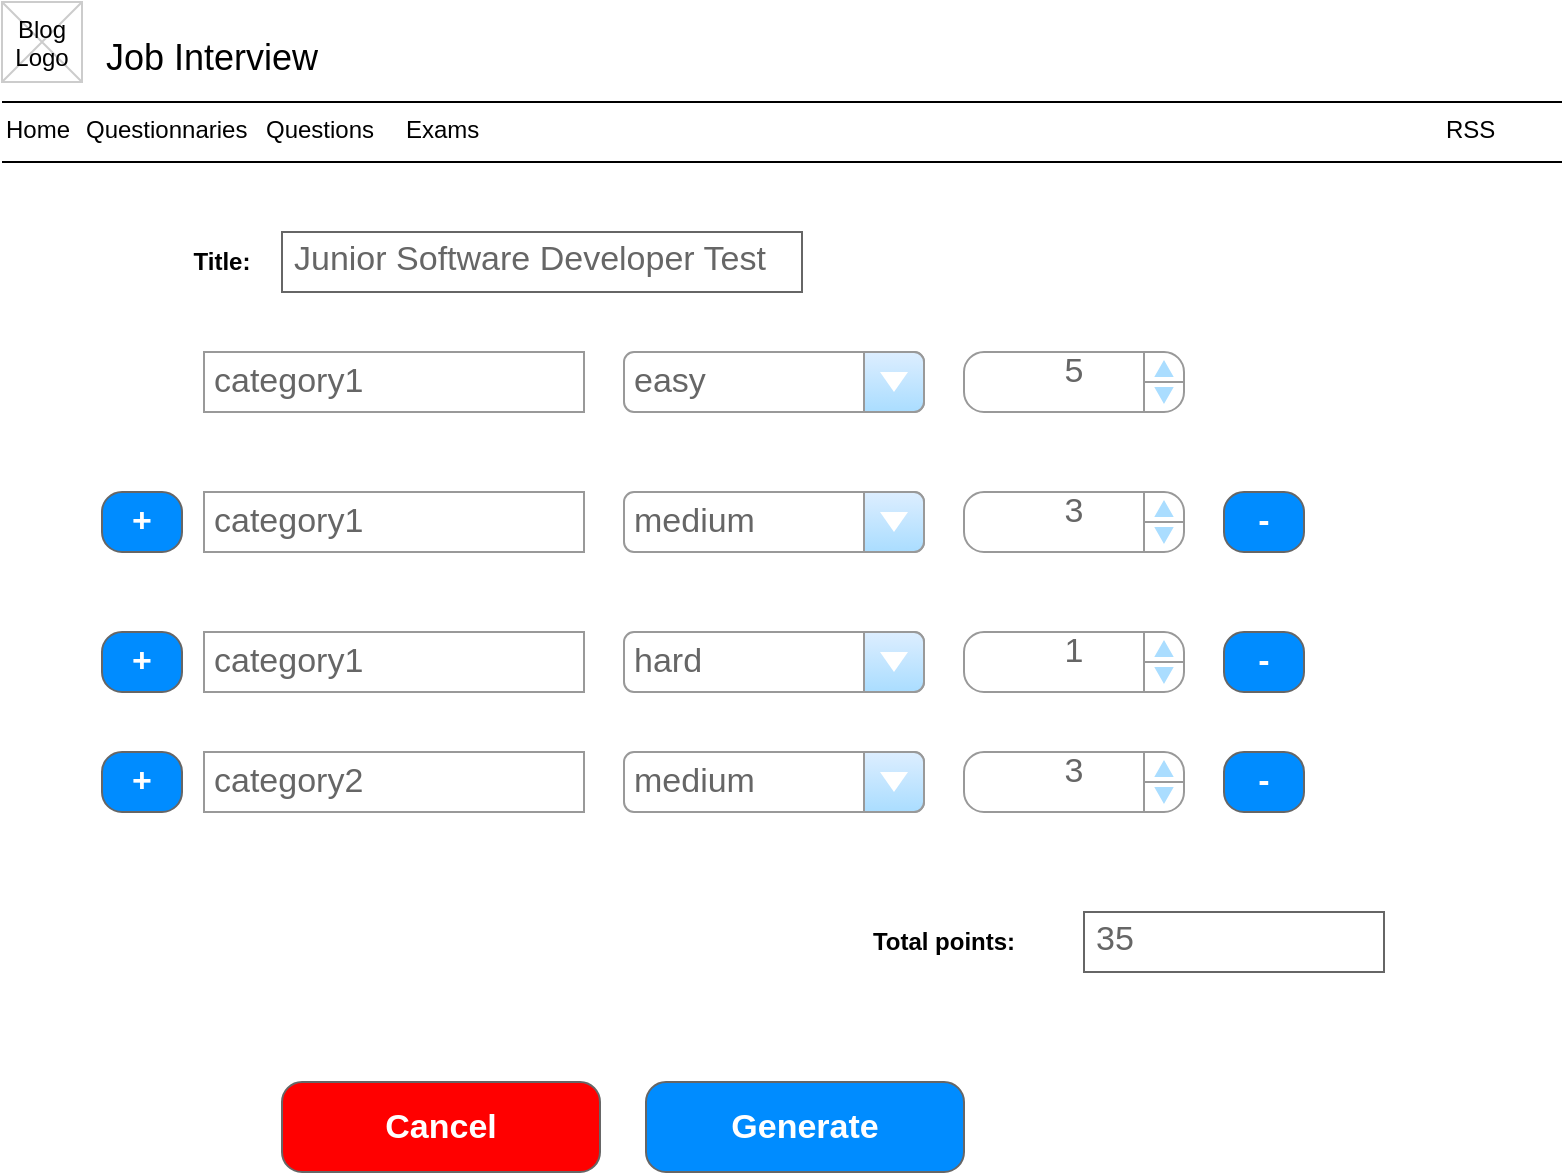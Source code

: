 <mxfile version="14.1.9" type="github">
  <diagram name="Page-1" id="f1b7ffb7-ca1e-a977-7cf5-a751b3c06c05">
    <mxGraphModel dx="1595" dy="745" grid="1" gridSize="10" guides="1" tooltips="1" connect="1" arrows="1" fold="1" page="1" pageScale="1" pageWidth="826" pageHeight="1169" background="#ffffff" math="0" shadow="0">
      <root>
        <mxCell id="0" />
        <mxCell id="1" parent="0" />
        <mxCell id="2" value="Job Interview" style="text;spacingTop=-5;fontSize=18;fontStyle=0" parent="1" vertex="1">
          <mxGeometry x="70" y="30" width="230" height="20" as="geometry" />
        </mxCell>
        <mxCell id="3" value="" style="line;strokeWidth=1" parent="1" vertex="1">
          <mxGeometry x="20" y="60" width="780" height="10" as="geometry" />
        </mxCell>
        <mxCell id="4" value="" style="line;strokeWidth=1" parent="1" vertex="1">
          <mxGeometry x="20" y="90" width="780" height="10" as="geometry" />
        </mxCell>
        <mxCell id="5" value="Home" style="text;spacingTop=-5;" parent="1" vertex="1">
          <mxGeometry x="20" y="70.0" width="30" height="20" as="geometry" />
        </mxCell>
        <mxCell id="6" value="Questionnaries" style="text;spacingTop=-5;" parent="1" vertex="1">
          <mxGeometry x="60.0" y="70.0" width="30" height="20" as="geometry" />
        </mxCell>
        <mxCell id="11" value="RSS" style="text;spacingTop=-5;" parent="1" vertex="1">
          <mxGeometry x="740" y="70.0" width="30" height="20" as="geometry" />
        </mxCell>
        <mxCell id="20" value="" style="verticalLabelPosition=bottom;verticalAlign=top;strokeWidth=1;shape=mxgraph.mockup.graphics.iconGrid;strokeColor=#CCCCCC;gridSize=1,1;" parent="1" vertex="1">
          <mxGeometry x="20" y="15" width="40" height="40" as="geometry" />
        </mxCell>
        <mxCell id="21" value="Blog &#xa;Logo" style="text;spacingTop=-5;align=center" parent="1" vertex="1">
          <mxGeometry x="20" y="20" width="40" height="40" as="geometry" />
        </mxCell>
        <mxCell id="23" value="Questions" style="text;spacingTop=-5;" parent="1" vertex="1">
          <mxGeometry x="150.0" y="70.0" width="30" height="20" as="geometry" />
        </mxCell>
        <mxCell id="kLHfRKuWDoSHLWbpe3Pu-61" value="Exams" style="text;spacingTop=-5;" vertex="1" parent="1">
          <mxGeometry x="220.0" y="70.0" width="30" height="20" as="geometry" />
        </mxCell>
        <mxCell id="kLHfRKuWDoSHLWbpe3Pu-62" value="category1" style="strokeWidth=1;shadow=0;dashed=0;align=center;html=1;shape=mxgraph.mockup.forms.pwField;strokeColor=#999999;mainText=;align=left;fontColor=#666666;fontSize=17;spacingLeft=3;" vertex="1" parent="1">
          <mxGeometry x="121" y="190" width="190" height="30" as="geometry" />
        </mxCell>
        <mxCell id="kLHfRKuWDoSHLWbpe3Pu-63" value="easy" style="strokeWidth=1;shadow=0;dashed=0;align=center;html=1;shape=mxgraph.mockup.forms.comboBox;strokeColor=#999999;fillColor=#ddeeff;align=left;fillColor2=#aaddff;mainText=;fontColor=#666666;fontSize=17;spacingLeft=3;" vertex="1" parent="1">
          <mxGeometry x="331" y="190" width="150" height="30" as="geometry" />
        </mxCell>
        <mxCell id="kLHfRKuWDoSHLWbpe3Pu-66" value="5" style="strokeWidth=1;shadow=0;dashed=0;align=center;html=1;shape=mxgraph.mockup.forms.spinner;strokeColor=#999999;spinLayout=right;spinStyle=normal;adjStyle=triangle;fillColor=#aaddff;fontSize=17;fontColor=#666666;mainText=;html=1;overflow=fill;" vertex="1" parent="1">
          <mxGeometry x="501" y="190" width="110" height="30" as="geometry" />
        </mxCell>
        <mxCell id="kLHfRKuWDoSHLWbpe3Pu-67" value="+" style="strokeWidth=1;shadow=0;dashed=0;align=center;html=1;shape=mxgraph.mockup.buttons.button;strokeColor=#666666;fontColor=#ffffff;mainText=;buttonStyle=round;fontSize=17;fontStyle=1;fillColor=#008cff;whiteSpace=wrap;" vertex="1" parent="1">
          <mxGeometry x="70" y="260" width="40" height="30" as="geometry" />
        </mxCell>
        <mxCell id="kLHfRKuWDoSHLWbpe3Pu-68" value="category1" style="strokeWidth=1;shadow=0;dashed=0;align=center;html=1;shape=mxgraph.mockup.forms.pwField;strokeColor=#999999;mainText=;align=left;fontColor=#666666;fontSize=17;spacingLeft=3;" vertex="1" parent="1">
          <mxGeometry x="121" y="260" width="190" height="30" as="geometry" />
        </mxCell>
        <mxCell id="kLHfRKuWDoSHLWbpe3Pu-69" value="medium" style="strokeWidth=1;shadow=0;dashed=0;align=center;html=1;shape=mxgraph.mockup.forms.comboBox;strokeColor=#999999;fillColor=#ddeeff;align=left;fillColor2=#aaddff;mainText=;fontColor=#666666;fontSize=17;spacingLeft=3;" vertex="1" parent="1">
          <mxGeometry x="331" y="260" width="150" height="30" as="geometry" />
        </mxCell>
        <mxCell id="kLHfRKuWDoSHLWbpe3Pu-70" value="3" style="strokeWidth=1;shadow=0;dashed=0;align=center;html=1;shape=mxgraph.mockup.forms.spinner;strokeColor=#999999;spinLayout=right;spinStyle=normal;adjStyle=triangle;fillColor=#aaddff;fontSize=17;fontColor=#666666;mainText=;html=1;overflow=fill;" vertex="1" parent="1">
          <mxGeometry x="501" y="260" width="110" height="30" as="geometry" />
        </mxCell>
        <mxCell id="kLHfRKuWDoSHLWbpe3Pu-71" value="-" style="strokeWidth=1;shadow=0;dashed=0;align=center;html=1;shape=mxgraph.mockup.buttons.button;strokeColor=#666666;fontColor=#ffffff;mainText=;buttonStyle=round;fontSize=17;fontStyle=1;fillColor=#008cff;whiteSpace=wrap;" vertex="1" parent="1">
          <mxGeometry x="631" y="260" width="40" height="30" as="geometry" />
        </mxCell>
        <mxCell id="kLHfRKuWDoSHLWbpe3Pu-72" value="+" style="strokeWidth=1;shadow=0;dashed=0;align=center;html=1;shape=mxgraph.mockup.buttons.button;strokeColor=#666666;fontColor=#ffffff;mainText=;buttonStyle=round;fontSize=17;fontStyle=1;fillColor=#008cff;whiteSpace=wrap;" vertex="1" parent="1">
          <mxGeometry x="70" y="330" width="40" height="30" as="geometry" />
        </mxCell>
        <mxCell id="kLHfRKuWDoSHLWbpe3Pu-73" value="category1" style="strokeWidth=1;shadow=0;dashed=0;align=center;html=1;shape=mxgraph.mockup.forms.pwField;strokeColor=#999999;mainText=;align=left;fontColor=#666666;fontSize=17;spacingLeft=3;" vertex="1" parent="1">
          <mxGeometry x="121" y="330" width="190" height="30" as="geometry" />
        </mxCell>
        <mxCell id="kLHfRKuWDoSHLWbpe3Pu-74" value="hard" style="strokeWidth=1;shadow=0;dashed=0;align=center;html=1;shape=mxgraph.mockup.forms.comboBox;strokeColor=#999999;fillColor=#ddeeff;align=left;fillColor2=#aaddff;mainText=;fontColor=#666666;fontSize=17;spacingLeft=3;" vertex="1" parent="1">
          <mxGeometry x="331" y="330" width="150" height="30" as="geometry" />
        </mxCell>
        <mxCell id="kLHfRKuWDoSHLWbpe3Pu-75" value="1" style="strokeWidth=1;shadow=0;dashed=0;align=center;html=1;shape=mxgraph.mockup.forms.spinner;strokeColor=#999999;spinLayout=right;spinStyle=normal;adjStyle=triangle;fillColor=#aaddff;fontSize=17;fontColor=#666666;mainText=;html=1;overflow=fill;" vertex="1" parent="1">
          <mxGeometry x="501" y="330" width="110" height="30" as="geometry" />
        </mxCell>
        <mxCell id="kLHfRKuWDoSHLWbpe3Pu-76" value="-" style="strokeWidth=1;shadow=0;dashed=0;align=center;html=1;shape=mxgraph.mockup.buttons.button;strokeColor=#666666;fontColor=#ffffff;mainText=;buttonStyle=round;fontSize=17;fontStyle=1;fillColor=#008cff;whiteSpace=wrap;" vertex="1" parent="1">
          <mxGeometry x="631" y="330" width="40" height="30" as="geometry" />
        </mxCell>
        <mxCell id="kLHfRKuWDoSHLWbpe3Pu-77" value="+" style="strokeWidth=1;shadow=0;dashed=0;align=center;html=1;shape=mxgraph.mockup.buttons.button;strokeColor=#666666;fontColor=#ffffff;mainText=;buttonStyle=round;fontSize=17;fontStyle=1;fillColor=#008cff;whiteSpace=wrap;" vertex="1" parent="1">
          <mxGeometry x="70" y="390" width="40" height="30" as="geometry" />
        </mxCell>
        <mxCell id="kLHfRKuWDoSHLWbpe3Pu-78" value="category2" style="strokeWidth=1;shadow=0;dashed=0;align=center;html=1;shape=mxgraph.mockup.forms.pwField;strokeColor=#999999;mainText=;align=left;fontColor=#666666;fontSize=17;spacingLeft=3;" vertex="1" parent="1">
          <mxGeometry x="121" y="390" width="190" height="30" as="geometry" />
        </mxCell>
        <mxCell id="kLHfRKuWDoSHLWbpe3Pu-79" value="medium" style="strokeWidth=1;shadow=0;dashed=0;align=center;html=1;shape=mxgraph.mockup.forms.comboBox;strokeColor=#999999;fillColor=#ddeeff;align=left;fillColor2=#aaddff;mainText=;fontColor=#666666;fontSize=17;spacingLeft=3;" vertex="1" parent="1">
          <mxGeometry x="331" y="390" width="150" height="30" as="geometry" />
        </mxCell>
        <mxCell id="kLHfRKuWDoSHLWbpe3Pu-80" value="3" style="strokeWidth=1;shadow=0;dashed=0;align=center;html=1;shape=mxgraph.mockup.forms.spinner;strokeColor=#999999;spinLayout=right;spinStyle=normal;adjStyle=triangle;fillColor=#aaddff;fontSize=17;fontColor=#666666;mainText=;html=1;overflow=fill;" vertex="1" parent="1">
          <mxGeometry x="501" y="390" width="110" height="30" as="geometry" />
        </mxCell>
        <mxCell id="kLHfRKuWDoSHLWbpe3Pu-81" value="-" style="strokeWidth=1;shadow=0;dashed=0;align=center;html=1;shape=mxgraph.mockup.buttons.button;strokeColor=#666666;fontColor=#ffffff;mainText=;buttonStyle=round;fontSize=17;fontStyle=1;fillColor=#008cff;whiteSpace=wrap;" vertex="1" parent="1">
          <mxGeometry x="631" y="390" width="40" height="30" as="geometry" />
        </mxCell>
        <mxCell id="kLHfRKuWDoSHLWbpe3Pu-83" value="35" style="strokeWidth=1;shadow=0;dashed=0;align=center;html=1;shape=mxgraph.mockup.text.textBox;fontColor=#666666;align=left;fontSize=17;spacingLeft=4;spacingTop=-3;strokeColor=#666666;mainText=" vertex="1" parent="1">
          <mxGeometry x="561" y="470" width="150" height="30" as="geometry" />
        </mxCell>
        <mxCell id="kLHfRKuWDoSHLWbpe3Pu-84" value="&lt;b&gt;Total points:&lt;/b&gt;" style="text;html=1;strokeColor=none;fillColor=none;align=center;verticalAlign=middle;whiteSpace=wrap;rounded=0;" vertex="1" parent="1">
          <mxGeometry x="451" y="470" width="80" height="30" as="geometry" />
        </mxCell>
        <mxCell id="kLHfRKuWDoSHLWbpe3Pu-86" value="Junior Software Developer Test" style="strokeWidth=1;shadow=0;dashed=0;align=center;html=1;shape=mxgraph.mockup.text.textBox;fontColor=#666666;align=left;fontSize=17;spacingLeft=4;spacingTop=-3;strokeColor=#666666;mainText=" vertex="1" parent="1">
          <mxGeometry x="160" y="130" width="260" height="30" as="geometry" />
        </mxCell>
        <mxCell id="kLHfRKuWDoSHLWbpe3Pu-87" value="&lt;b&gt;Title:&lt;/b&gt;" style="text;html=1;strokeColor=none;fillColor=none;align=center;verticalAlign=middle;whiteSpace=wrap;rounded=0;" vertex="1" parent="1">
          <mxGeometry x="90" y="130" width="80" height="30" as="geometry" />
        </mxCell>
        <mxCell id="kLHfRKuWDoSHLWbpe3Pu-91" value="Generate" style="strokeWidth=1;shadow=0;dashed=0;align=center;html=1;shape=mxgraph.mockup.buttons.button;strokeColor=#666666;fontColor=#ffffff;mainText=;buttonStyle=round;fontSize=17;fontStyle=1;fillColor=#008cff;whiteSpace=wrap;" vertex="1" parent="1">
          <mxGeometry x="342" y="555" width="159" height="45" as="geometry" />
        </mxCell>
        <mxCell id="kLHfRKuWDoSHLWbpe3Pu-92" value="Cancel" style="strokeWidth=1;shadow=0;dashed=0;align=center;html=1;shape=mxgraph.mockup.buttons.button;strokeColor=#666666;fontColor=#ffffff;mainText=;buttonStyle=round;fontSize=17;fontStyle=1;fillColor=#FF0000;whiteSpace=wrap;" vertex="1" parent="1">
          <mxGeometry x="160" y="555" width="159" height="45" as="geometry" />
        </mxCell>
      </root>
    </mxGraphModel>
  </diagram>
</mxfile>
